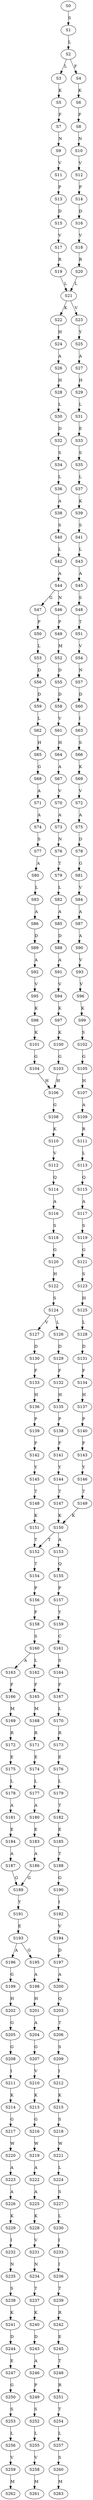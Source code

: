 strict digraph  {
	S0 -> S1 [ label = S ];
	S1 -> S2 [ label = L ];
	S2 -> S3 [ label = L ];
	S2 -> S4 [ label = F ];
	S3 -> S5 [ label = K ];
	S4 -> S6 [ label = K ];
	S5 -> S7 [ label = F ];
	S6 -> S8 [ label = F ];
	S7 -> S9 [ label = N ];
	S8 -> S10 [ label = N ];
	S9 -> S11 [ label = V ];
	S10 -> S12 [ label = V ];
	S11 -> S13 [ label = P ];
	S12 -> S14 [ label = P ];
	S13 -> S15 [ label = D ];
	S14 -> S16 [ label = D ];
	S15 -> S17 [ label = V ];
	S16 -> S18 [ label = V ];
	S17 -> S19 [ label = R ];
	S18 -> S20 [ label = R ];
	S19 -> S21 [ label = L ];
	S20 -> S21 [ label = L ];
	S21 -> S22 [ label = K ];
	S21 -> S23 [ label = V ];
	S22 -> S24 [ label = H ];
	S23 -> S25 [ label = Y ];
	S24 -> S26 [ label = A ];
	S25 -> S27 [ label = A ];
	S26 -> S28 [ label = H ];
	S27 -> S29 [ label = H ];
	S28 -> S30 [ label = L ];
	S29 -> S31 [ label = L ];
	S30 -> S32 [ label = D ];
	S31 -> S33 [ label = E ];
	S32 -> S34 [ label = S ];
	S33 -> S35 [ label = S ];
	S34 -> S36 [ label = L ];
	S35 -> S37 [ label = L ];
	S36 -> S38 [ label = A ];
	S37 -> S39 [ label = K ];
	S38 -> S40 [ label = S ];
	S39 -> S41 [ label = S ];
	S40 -> S42 [ label = L ];
	S41 -> S43 [ label = L ];
	S42 -> S44 [ label = A ];
	S43 -> S45 [ label = A ];
	S44 -> S46 [ label = N ];
	S44 -> S47 [ label = G ];
	S45 -> S48 [ label = S ];
	S46 -> S49 [ label = P ];
	S47 -> S50 [ label = P ];
	S48 -> S51 [ label = T ];
	S49 -> S52 [ label = M ];
	S50 -> S53 [ label = L ];
	S51 -> S54 [ label = V ];
	S52 -> S55 [ label = D ];
	S53 -> S56 [ label = D ];
	S54 -> S57 [ label = N ];
	S55 -> S58 [ label = D ];
	S56 -> S59 [ label = D ];
	S57 -> S60 [ label = D ];
	S58 -> S61 [ label = V ];
	S59 -> S62 [ label = L ];
	S60 -> S63 [ label = I ];
	S61 -> S64 [ label = H ];
	S62 -> S65 [ label = H ];
	S63 -> S66 [ label = S ];
	S64 -> S67 [ label = A ];
	S65 -> S68 [ label = G ];
	S66 -> S69 [ label = K ];
	S67 -> S70 [ label = V ];
	S68 -> S71 [ label = A ];
	S69 -> S72 [ label = V ];
	S70 -> S73 [ label = A ];
	S71 -> S74 [ label = A ];
	S72 -> S75 [ label = A ];
	S73 -> S76 [ label = N ];
	S74 -> S77 [ label = S ];
	S75 -> S78 [ label = D ];
	S76 -> S79 [ label = T ];
	S77 -> S80 [ label = A ];
	S78 -> S81 [ label = G ];
	S79 -> S82 [ label = L ];
	S80 -> S83 [ label = L ];
	S81 -> S84 [ label = V ];
	S82 -> S85 [ label = A ];
	S83 -> S86 [ label = A ];
	S84 -> S87 [ label = A ];
	S85 -> S88 [ label = D ];
	S86 -> S89 [ label = D ];
	S87 -> S90 [ label = A ];
	S88 -> S91 [ label = A ];
	S89 -> S92 [ label = A ];
	S90 -> S93 [ label = V ];
	S91 -> S94 [ label = V ];
	S92 -> S95 [ label = V ];
	S93 -> S96 [ label = V ];
	S94 -> S97 [ label = K ];
	S95 -> S98 [ label = K ];
	S96 -> S99 [ label = K ];
	S97 -> S100 [ label = K ];
	S98 -> S101 [ label = K ];
	S99 -> S102 [ label = S ];
	S100 -> S103 [ label = G ];
	S101 -> S104 [ label = G ];
	S102 -> S105 [ label = G ];
	S103 -> S106 [ label = H ];
	S104 -> S106 [ label = H ];
	S105 -> S107 [ label = H ];
	S106 -> S108 [ label = G ];
	S107 -> S109 [ label = A ];
	S108 -> S110 [ label = K ];
	S109 -> S111 [ label = R ];
	S110 -> S112 [ label = V ];
	S111 -> S113 [ label = L ];
	S112 -> S114 [ label = Q ];
	S113 -> S115 [ label = Q ];
	S114 -> S116 [ label = A ];
	S115 -> S117 [ label = A ];
	S116 -> S118 [ label = S ];
	S117 -> S119 [ label = S ];
	S118 -> S120 [ label = G ];
	S119 -> S121 [ label = G ];
	S120 -> S122 [ label = H ];
	S121 -> S123 [ label = S ];
	S122 -> S124 [ label = S ];
	S123 -> S125 [ label = H ];
	S124 -> S126 [ label = L ];
	S124 -> S127 [ label = V ];
	S125 -> S128 [ label = L ];
	S126 -> S129 [ label = D ];
	S127 -> S130 [ label = D ];
	S128 -> S131 [ label = D ];
	S129 -> S132 [ label = F ];
	S130 -> S133 [ label = F ];
	S131 -> S134 [ label = F ];
	S132 -> S135 [ label = H ];
	S133 -> S136 [ label = H ];
	S134 -> S137 [ label = H ];
	S135 -> S138 [ label = P ];
	S136 -> S139 [ label = P ];
	S137 -> S140 [ label = P ];
	S138 -> S141 [ label = F ];
	S139 -> S142 [ label = F ];
	S140 -> S143 [ label = F ];
	S141 -> S144 [ label = Y ];
	S142 -> S145 [ label = Y ];
	S143 -> S146 [ label = Y ];
	S144 -> S147 [ label = T ];
	S145 -> S148 [ label = T ];
	S146 -> S149 [ label = T ];
	S147 -> S150 [ label = K ];
	S148 -> S151 [ label = K ];
	S149 -> S150 [ label = K ];
	S150 -> S152 [ label = T ];
	S150 -> S153 [ label = A ];
	S151 -> S152 [ label = T ];
	S152 -> S154 [ label = T ];
	S153 -> S155 [ label = Q ];
	S154 -> S156 [ label = P ];
	S155 -> S157 [ label = P ];
	S156 -> S158 [ label = F ];
	S157 -> S159 [ label = Y ];
	S158 -> S160 [ label = S ];
	S159 -> S161 [ label = C ];
	S160 -> S162 [ label = L ];
	S160 -> S163 [ label = A ];
	S161 -> S164 [ label = S ];
	S162 -> S165 [ label = F ];
	S163 -> S166 [ label = F ];
	S164 -> S167 [ label = F ];
	S165 -> S168 [ label = M ];
	S166 -> S169 [ label = M ];
	S167 -> S170 [ label = L ];
	S168 -> S171 [ label = R ];
	S169 -> S172 [ label = R ];
	S170 -> S173 [ label = R ];
	S171 -> S174 [ label = E ];
	S172 -> S175 [ label = E ];
	S173 -> S176 [ label = E ];
	S174 -> S177 [ label = L ];
	S175 -> S178 [ label = L ];
	S176 -> S179 [ label = L ];
	S177 -> S180 [ label = A ];
	S178 -> S181 [ label = A ];
	S179 -> S182 [ label = T ];
	S180 -> S183 [ label = E ];
	S181 -> S184 [ label = E ];
	S182 -> S185 [ label = E ];
	S183 -> S186 [ label = A ];
	S184 -> S187 [ label = A ];
	S185 -> S188 [ label = T ];
	S186 -> S189 [ label = G ];
	S187 -> S189 [ label = G ];
	S188 -> S190 [ label = G ];
	S189 -> S191 [ label = Y ];
	S190 -> S192 [ label = I ];
	S191 -> S193 [ label = E ];
	S192 -> S194 [ label = V ];
	S193 -> S195 [ label = G ];
	S193 -> S196 [ label = A ];
	S194 -> S197 [ label = D ];
	S195 -> S198 [ label = A ];
	S196 -> S199 [ label = G ];
	S197 -> S200 [ label = A ];
	S198 -> S201 [ label = H ];
	S199 -> S202 [ label = H ];
	S200 -> S203 [ label = Q ];
	S201 -> S204 [ label = A ];
	S202 -> S205 [ label = G ];
	S203 -> S206 [ label = T ];
	S204 -> S207 [ label = G ];
	S205 -> S208 [ label = G ];
	S206 -> S209 [ label = S ];
	S207 -> S210 [ label = V ];
	S208 -> S211 [ label = I ];
	S209 -> S212 [ label = I ];
	S210 -> S213 [ label = K ];
	S211 -> S214 [ label = K ];
	S212 -> S215 [ label = K ];
	S213 -> S216 [ label = G ];
	S214 -> S217 [ label = G ];
	S215 -> S218 [ label = S ];
	S216 -> S219 [ label = W ];
	S217 -> S220 [ label = W ];
	S218 -> S221 [ label = W ];
	S219 -> S222 [ label = A ];
	S220 -> S223 [ label = A ];
	S221 -> S224 [ label = L ];
	S222 -> S225 [ label = A ];
	S223 -> S226 [ label = A ];
	S224 -> S227 [ label = S ];
	S225 -> S228 [ label = K ];
	S226 -> S229 [ label = K ];
	S227 -> S230 [ label = L ];
	S228 -> S231 [ label = V ];
	S229 -> S232 [ label = I ];
	S230 -> S233 [ label = I ];
	S231 -> S234 [ label = N ];
	S232 -> S235 [ label = N ];
	S233 -> S236 [ label = I ];
	S234 -> S237 [ label = T ];
	S235 -> S238 [ label = S ];
	S236 -> S239 [ label = T ];
	S237 -> S240 [ label = K ];
	S238 -> S241 [ label = K ];
	S239 -> S242 [ label = R ];
	S240 -> S243 [ label = D ];
	S241 -> S244 [ label = D ];
	S242 -> S245 [ label = E ];
	S243 -> S246 [ label = A ];
	S244 -> S247 [ label = E ];
	S245 -> S248 [ label = T ];
	S246 -> S249 [ label = P ];
	S247 -> S250 [ label = G ];
	S248 -> S251 [ label = R ];
	S249 -> S252 [ label = S ];
	S250 -> S253 [ label = S ];
	S251 -> S254 [ label = T ];
	S252 -> S255 [ label = L ];
	S253 -> S256 [ label = L ];
	S254 -> S257 [ label = L ];
	S255 -> S258 [ label = V ];
	S256 -> S259 [ label = V ];
	S257 -> S260 [ label = S ];
	S258 -> S261 [ label = M ];
	S259 -> S262 [ label = M ];
	S260 -> S263 [ label = M ];
}
